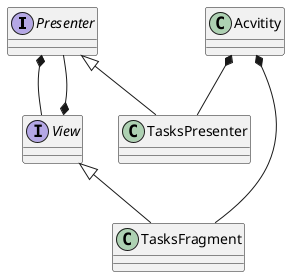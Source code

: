 @startuml

' interface TasksContract
interface Presenter
interface View

class TasksPresenter
class TasksFragment
class Acvitity

' TasksContract *-- Presenter
' TasksContract *-- View

Acvitity *-- TasksPresenter
Acvitity *-- TasksFragment

Presenter *-- View
View *-- Presenter

Presenter <|-- TasksPresenter
View <|-- TasksFragment

@enduml